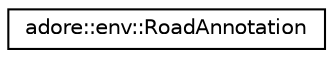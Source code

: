 digraph "Graphical Class Hierarchy"
{
 // LATEX_PDF_SIZE
  edge [fontname="Helvetica",fontsize="10",labelfontname="Helvetica",labelfontsize="10"];
  node [fontname="Helvetica",fontsize="10",shape=record];
  rankdir="LR";
  Node0 [label="adore::env::RoadAnnotation",height=0.2,width=0.4,color="black", fillcolor="white", style="filled",URL="$classadore_1_1env_1_1RoadAnnotation.html",tooltip=" "];
}
